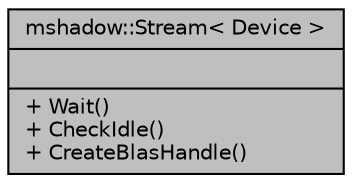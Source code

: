 digraph "mshadow::Stream&lt; Device &gt;"
{
 // LATEX_PDF_SIZE
  edge [fontname="Helvetica",fontsize="10",labelfontname="Helvetica",labelfontsize="10"];
  node [fontname="Helvetica",fontsize="10",shape=record];
  Node1 [label="{mshadow::Stream\< Device \>\n||+ Wait()\l+ CheckIdle()\l+ CreateBlasHandle()\l}",height=0.2,width=0.4,color="black", fillcolor="grey75", style="filled", fontcolor="black",tooltip="computaion stream structure, used for asynchronous computations"];
}
